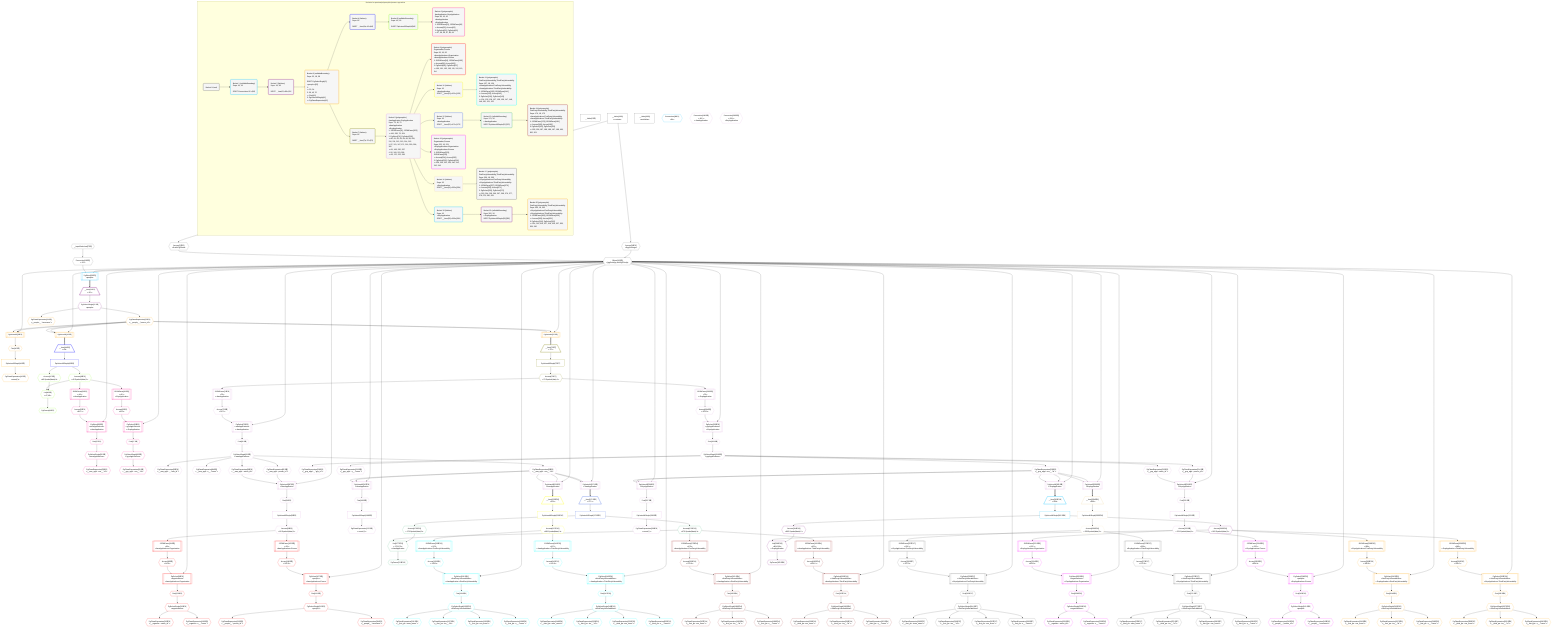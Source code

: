 %%{init: {'themeVariables': { 'fontSize': '12px'}}}%%
graph TD
    classDef path fill:#eee,stroke:#000,color:#000
    classDef plan fill:#fff,stroke-width:1px,color:#000
    classDef itemplan fill:#fff,stroke-width:2px,color:#000
    classDef unbatchedplan fill:#dff,stroke-width:1px,color:#000
    classDef sideeffectplan fill:#fcc,stroke-width:2px,color:#000
    classDef bucket fill:#f6f6f6,color:#000,stroke-width:2px,text-align:left


    %% define steps
    __Value0["__Value[0∈0]"]:::plan
    __Value3["__Value[3∈0]<br />ᐸcontextᐳ"]:::plan
    __Value5["__Value[5∈0]<br />ᐸrootValueᐳ"]:::plan
    __InputStaticLeaf7{{"__InputStaticLeaf[7∈0]"}}:::plan
    Access16{{"Access[16∈0]<br />ᐸ3.pgSettingsᐳ"}}:::plan
    Access17{{"Access[17∈0]<br />ᐸ3.withPgClientᐳ"}}:::plan
    Object18{{"Object[18∈0]<br />ᐸ{pgSettings,withPgClient}ᐳ"}}:::plan
    Connection19{{"Connection[19∈0]<br />ᐸ15ᐳ"}}:::plan
    PgSelect20[["PgSelect[20∈1]<br />ᐸpeopleᐳ"]]:::plan
    __Item21[/"__Item[21∈2]<br />ᐸ20ᐳ"\]:::itemplan
    PgSelectSingle22{{"PgSelectSingle[22∈2]<br />ᐸpeopleᐳ"}}:::plan
    PgClassExpression23{{"PgClassExpression[23∈3]<br />ᐸ__people__.”person_id”ᐳ"}}:::plan
    PgClassExpression24{{"PgClassExpression[24∈3]<br />ᐸ__people__.”username”ᐳ"}}:::plan
    Connection38{{"Connection[38∈1]<br />ᐸ34ᐳ"}}:::plan
    PgUnionAll39[["PgUnionAll[39∈3]"]]:::plan
    First40{{"First[40∈3]"}}:::plan
    PgUnionAllSingle41["PgUnionAllSingle[41∈3]"]:::plan
    PgClassExpression42{{"PgClassExpression[42∈3]<br />ᐸcount(*)ᐳ"}}:::plan
    PgUnionAll43[["PgUnionAll[43∈3]"]]:::plan
    __Item44[/"__Item[44∈4]<br />ᐸ43ᐳ"\]:::itemplan
    PgUnionAllSingle45["PgUnionAllSingle[45∈4]"]:::plan
    Access47{{"Access[47∈5]<br />ᐸ45.Symbol(data).0ᐳ"}}:::plan
    Access48{{"Access[48∈5]<br />ᐸ45.Symbol(data).1ᐳ"}}:::plan
    List49{{"List[49∈5]<br />ᐸ47,48ᐳ"}}:::plan
    PgCursor46{{"PgCursor[46∈5]"}}:::plan
    JSONParse51[["JSONParse[51∈6]<br />ᐸ48ᐳ<br />ᐳAwsApplication"]]:::plan
    Access52{{"Access[52∈6]<br />ᐸ51.0ᐳ"}}:::plan
    PgSelect53[["PgSelect[53∈6]<br />ᐸawsApplicationsᐳ<br />ᐳAwsApplication"]]:::plan
    First57{{"First[57∈6]"}}:::plan
    PgSelectSingle58{{"PgSelectSingle[58∈6]<br />ᐸawsApplicationsᐳ"}}:::plan
    PgClassExpression59{{"PgClassExpression[59∈6]<br />ᐸ__aws_appl...ons__.”id”ᐳ"}}:::plan
    JSONParse61[["JSONParse[61∈6]<br />ᐸ48ᐳ<br />ᐳGcpApplication"]]:::plan
    Access62{{"Access[62∈6]<br />ᐸ61.0ᐳ"}}:::plan
    PgSelect63[["PgSelect[63∈6]<br />ᐸgcpApplicationsᐳ<br />ᐳGcpApplication"]]:::plan
    First67{{"First[67∈6]"}}:::plan
    PgSelectSingle68{{"PgSelectSingle[68∈6]<br />ᐸgcpApplicationsᐳ"}}:::plan
    PgClassExpression69{{"PgClassExpression[69∈6]<br />ᐸ__gcp_appl...ons__.”id”ᐳ"}}:::plan
    PgUnionAll70[["PgUnionAll[70∈3]"]]:::plan
    __Item71[/"__Item[71∈7]<br />ᐸ70ᐳ"\]:::itemplan
    PgUnionAllSingle72["PgUnionAllSingle[72∈7]"]:::plan
    Access73{{"Access[73∈7]<br />ᐸ72.Symbol(data).1ᐳ"}}:::plan
    JSONParse74[["JSONParse[74∈8]<br />ᐸ73ᐳ<br />ᐳAwsApplication"]]:::plan
    Access75{{"Access[75∈8]<br />ᐸ74.0ᐳ"}}:::plan
    PgSelect76[["PgSelect[76∈8]<br />ᐸawsApplicationsᐳ<br />ᐳAwsApplication"]]:::plan
    First80{{"First[80∈8]"}}:::plan
    PgSelectSingle81{{"PgSelectSingle[81∈8]<br />ᐸawsApplicationsᐳ"}}:::plan
    PgClassExpression82{{"PgClassExpression[82∈8]<br />ᐸ__aws_appl..._.”aws_id”ᐳ"}}:::plan
    PgClassExpression83{{"PgClassExpression[83∈8]<br />ᐸ__aws_appl...ons__.”id”ᐳ"}}:::plan
    PgClassExpression84{{"PgClassExpression[84∈8]<br />ᐸ__aws_appl...s__.”name”ᐳ"}}:::plan
    PgClassExpression85{{"PgClassExpression[85∈8]<br />ᐸ__aws_appl...person_id”ᐳ"}}:::plan
    PgClassExpression86{{"PgClassExpression[86∈8]<br />ᐸ__aws_appl...zation_id”ᐳ"}}:::plan
    PgUnionAll87[["PgUnionAll[87∈8]<br />ᐳAwsApplication"]]:::plan
    First91{{"First[91∈8]"}}:::plan
    PgUnionAllSingle92["PgUnionAllSingle[92∈8]"]:::plan
    Access93{{"Access[93∈8]<br />ᐸ92.Symbol(data).1ᐳ"}}:::plan
    JSONParse94[["JSONParse[94∈9]<br />ᐸ93ᐳ<br />ᐳAwsApplicationᐳOrganization"]]:::plan
    Access95{{"Access[95∈9]<br />ᐸ94.0ᐳ"}}:::plan
    PgSelect96[["PgSelect[96∈9]<br />ᐸorganizationsᐳ<br />ᐳAwsApplicationᐳOrganization"]]:::plan
    First100{{"First[100∈9]"}}:::plan
    PgSelectSingle101{{"PgSelectSingle[101∈9]<br />ᐸorganizationsᐳ"}}:::plan
    PgClassExpression102{{"PgClassExpression[102∈9]<br />ᐸ__organiza...zation_id”ᐳ"}}:::plan
    PgClassExpression103{{"PgClassExpression[103∈9]<br />ᐸ__organiza...s__.”name”ᐳ"}}:::plan
    JSONParse105[["JSONParse[105∈9]<br />ᐸ93ᐳ<br />ᐳAwsApplicationᐳPerson"]]:::plan
    Access106{{"Access[106∈9]<br />ᐸ105.0ᐳ"}}:::plan
    PgSelect107[["PgSelect[107∈9]<br />ᐸpeopleᐳ<br />ᐳAwsApplicationᐳPerson"]]:::plan
    First111{{"First[111∈9]"}}:::plan
    PgSelectSingle112{{"PgSelectSingle[112∈9]<br />ᐸpeopleᐳ"}}:::plan
    PgClassExpression113{{"PgClassExpression[113∈9]<br />ᐸ__people__.”person_id”ᐳ"}}:::plan
    PgClassExpression114{{"PgClassExpression[114∈9]<br />ᐸ__people__.”username”ᐳ"}}:::plan
    PgUnionAll121[["PgUnionAll[121∈8]<br />ᐳAwsApplication"]]:::plan
    __Item125[/"__Item[125∈10]<br />ᐸ121ᐳ"\]:::itemplan
    PgUnionAllSingle126["PgUnionAllSingle[126∈10]"]:::plan
    Access127{{"Access[127∈10]<br />ᐸ126.Symbol(data).1ᐳ"}}:::plan
    JSONParse128[["JSONParse[128∈11]<br />ᐸ127ᐳ<br />ᐳAwsApplicationᐳFirstPartyVulnerability"]]:::plan
    Access129{{"Access[129∈11]<br />ᐸ128.0ᐳ"}}:::plan
    PgSelect130[["PgSelect[130∈11]<br />ᐸfirstPartyVulnerabilitiesᐳ<br />ᐳAwsApplicationᐳFirstPartyVulnerability"]]:::plan
    First134{{"First[134∈11]"}}:::plan
    PgSelectSingle135{{"PgSelectSingle[135∈11]<br />ᐸfirstPartyVulnerabilitiesᐳ"}}:::plan
    PgClassExpression136{{"PgClassExpression[136∈11]<br />ᐸ__first_pa...team_name”ᐳ"}}:::plan
    PgClassExpression137{{"PgClassExpression[137∈11]<br />ᐸ__first_pa...ies__.”id”ᐳ"}}:::plan
    PgClassExpression138{{"PgClassExpression[138∈11]<br />ᐸ__first_pa...vss_score”ᐳ"}}:::plan
    PgClassExpression139{{"PgClassExpression[139∈11]<br />ᐸ__first_pa...s__.”name”ᐳ"}}:::plan
    JSONParse141[["JSONParse[141∈11]<br />ᐸ127ᐳ<br />ᐳAwsApplicationᐳThirdPartyVulnerability"]]:::plan
    Access142{{"Access[142∈11]<br />ᐸ141.0ᐳ"}}:::plan
    PgSelect143[["PgSelect[143∈11]<br />ᐸthirdPartyVulnerabilitiesᐳ<br />ᐳAwsApplicationᐳThirdPartyVulnerability"]]:::plan
    First147{{"First[147∈11]"}}:::plan
    PgSelectSingle148{{"PgSelectSingle[148∈11]<br />ᐸthirdPartyVulnerabilitiesᐳ"}}:::plan
    PgClassExpression149{{"PgClassExpression[149∈11]<br />ᐸ__third_pa...ndor_name”ᐳ"}}:::plan
    PgClassExpression150{{"PgClassExpression[150∈11]<br />ᐸ__third_pa...ies__.”id”ᐳ"}}:::plan
    PgClassExpression151{{"PgClassExpression[151∈11]<br />ᐸ__third_pa...vss_score”ᐳ"}}:::plan
    PgClassExpression152{{"PgClassExpression[152∈11]<br />ᐸ__third_pa...s__.”name”ᐳ"}}:::plan
    Connection166{{"Connection[166∈8]<br />ᐸ162ᐳ<br />ᐳAwsApplication"}}:::plan
    PgUnionAll167[["PgUnionAll[167∈8]<br />ᐳAwsApplication"]]:::plan
    First168{{"First[168∈8]"}}:::plan
    PgUnionAllSingle169["PgUnionAllSingle[169∈8]"]:::plan
    PgClassExpression170{{"PgClassExpression[170∈8]<br />ᐸcount(*)ᐳ"}}:::plan
    PgUnionAll171[["PgUnionAll[171∈8]<br />ᐳAwsApplication"]]:::plan
    __Item172[/"__Item[172∈12]<br />ᐸ171ᐳ"\]:::itemplan
    PgUnionAllSingle173["PgUnionAllSingle[173∈12]"]:::plan
    Access175{{"Access[175∈13]<br />ᐸ173.Symbol(data).0ᐳ"}}:::plan
    Access176{{"Access[176∈13]<br />ᐸ173.Symbol(data).1ᐳ"}}:::plan
    List177{{"List[177∈13]<br />ᐸ175,176ᐳ<br />ᐳAwsApplication"}}:::plan
    PgCursor174{{"PgCursor[174∈13]"}}:::plan
    JSONParse179[["JSONParse[179∈14]<br />ᐸ176ᐳ<br />ᐳAwsApplicationᐳFirstPartyVulnerability"]]:::plan
    Access180{{"Access[180∈14]<br />ᐸ179.0ᐳ"}}:::plan
    PgSelect181[["PgSelect[181∈14]<br />ᐸfirstPartyVulnerabilitiesᐳ<br />ᐳAwsApplicationᐳFirstPartyVulnerability"]]:::plan
    First185{{"First[185∈14]"}}:::plan
    PgSelectSingle186{{"PgSelectSingle[186∈14]<br />ᐸfirstPartyVulnerabilitiesᐳ"}}:::plan
    PgClassExpression187{{"PgClassExpression[187∈14]<br />ᐸ__first_pa...vss_score”ᐳ"}}:::plan
    PgClassExpression188{{"PgClassExpression[188∈14]<br />ᐸ__first_pa...ies__.”id”ᐳ"}}:::plan
    PgClassExpression189{{"PgClassExpression[189∈14]<br />ᐸ__first_pa...s__.”name”ᐳ"}}:::plan
    JSONParse191[["JSONParse[191∈14]<br />ᐸ176ᐳ<br />ᐳAwsApplicationᐳThirdPartyVulnerability"]]:::plan
    Access192{{"Access[192∈14]<br />ᐸ191.0ᐳ"}}:::plan
    PgSelect193[["PgSelect[193∈14]<br />ᐸthirdPartyVulnerabilitiesᐳ<br />ᐳAwsApplicationᐳThirdPartyVulnerability"]]:::plan
    First197{{"First[197∈14]"}}:::plan
    PgSelectSingle198{{"PgSelectSingle[198∈14]<br />ᐸthirdPartyVulnerabilitiesᐳ"}}:::plan
    PgClassExpression199{{"PgClassExpression[199∈14]<br />ᐸ__third_pa...vss_score”ᐳ"}}:::plan
    PgClassExpression200{{"PgClassExpression[200∈14]<br />ᐸ__third_pa...ies__.”id”ᐳ"}}:::plan
    PgClassExpression201{{"PgClassExpression[201∈14]<br />ᐸ__third_pa...s__.”name”ᐳ"}}:::plan
    JSONParse203[["JSONParse[203∈8]<br />ᐸ73ᐳ<br />ᐳGcpApplication"]]:::plan
    Access204{{"Access[204∈8]<br />ᐸ203.0ᐳ"}}:::plan
    PgSelect205[["PgSelect[205∈8]<br />ᐸgcpApplicationsᐳ<br />ᐳGcpApplication"]]:::plan
    First209{{"First[209∈8]"}}:::plan
    PgSelectSingle210{{"PgSelectSingle[210∈8]<br />ᐸgcpApplicationsᐳ"}}:::plan
    PgClassExpression211{{"PgClassExpression[211∈8]<br />ᐸ__gcp_appl..._.”gcp_id”ᐳ"}}:::plan
    PgClassExpression212{{"PgClassExpression[212∈8]<br />ᐸ__gcp_appl...ons__.”id”ᐳ"}}:::plan
    PgClassExpression213{{"PgClassExpression[213∈8]<br />ᐸ__gcp_appl...s__.”name”ᐳ"}}:::plan
    PgClassExpression214{{"PgClassExpression[214∈8]<br />ᐸ__gcp_appl...person_id”ᐳ"}}:::plan
    PgClassExpression215{{"PgClassExpression[215∈8]<br />ᐸ__gcp_appl...zation_id”ᐳ"}}:::plan
    PgUnionAll216[["PgUnionAll[216∈8]<br />ᐳGcpApplication"]]:::plan
    First220{{"First[220∈8]"}}:::plan
    PgUnionAllSingle221["PgUnionAllSingle[221∈8]"]:::plan
    Access222{{"Access[222∈8]<br />ᐸ221.Symbol(data).1ᐳ"}}:::plan
    JSONParse223[["JSONParse[223∈15]<br />ᐸ222ᐳ<br />ᐳGcpApplicationᐳOrganization"]]:::plan
    Access224{{"Access[224∈15]<br />ᐸ223.0ᐳ"}}:::plan
    PgSelect225[["PgSelect[225∈15]<br />ᐸorganizationsᐳ<br />ᐳGcpApplicationᐳOrganization"]]:::plan
    First229{{"First[229∈15]"}}:::plan
    PgSelectSingle230{{"PgSelectSingle[230∈15]<br />ᐸorganizationsᐳ"}}:::plan
    PgClassExpression231{{"PgClassExpression[231∈15]<br />ᐸ__organiza...zation_id”ᐳ"}}:::plan
    PgClassExpression232{{"PgClassExpression[232∈15]<br />ᐸ__organiza...s__.”name”ᐳ"}}:::plan
    JSONParse234[["JSONParse[234∈15]<br />ᐸ222ᐳ<br />ᐳGcpApplicationᐳPerson"]]:::plan
    Access235{{"Access[235∈15]<br />ᐸ234.0ᐳ"}}:::plan
    PgSelect236[["PgSelect[236∈15]<br />ᐸpeopleᐳ<br />ᐳGcpApplicationᐳPerson"]]:::plan
    First240{{"First[240∈15]"}}:::plan
    PgSelectSingle241{{"PgSelectSingle[241∈15]<br />ᐸpeopleᐳ"}}:::plan
    PgClassExpression242{{"PgClassExpression[242∈15]<br />ᐸ__people__.”person_id”ᐳ"}}:::plan
    PgClassExpression243{{"PgClassExpression[243∈15]<br />ᐸ__people__.”username”ᐳ"}}:::plan
    PgUnionAll250[["PgUnionAll[250∈8]<br />ᐳGcpApplication"]]:::plan
    __Item254[/"__Item[254∈16]<br />ᐸ250ᐳ"\]:::itemplan
    PgUnionAllSingle255["PgUnionAllSingle[255∈16]"]:::plan
    Access256{{"Access[256∈16]<br />ᐸ255.Symbol(data).1ᐳ"}}:::plan
    JSONParse257[["JSONParse[257∈17]<br />ᐸ256ᐳ<br />ᐳGcpApplicationᐳFirstPartyVulnerability"]]:::plan
    Access258{{"Access[258∈17]<br />ᐸ257.0ᐳ"}}:::plan
    PgSelect259[["PgSelect[259∈17]<br />ᐸfirstPartyVulnerabilitiesᐳ<br />ᐳGcpApplicationᐳFirstPartyVulnerability"]]:::plan
    First263{{"First[263∈17]"}}:::plan
    PgSelectSingle264{{"PgSelectSingle[264∈17]<br />ᐸfirstPartyVulnerabilitiesᐳ"}}:::plan
    PgClassExpression265{{"PgClassExpression[265∈17]<br />ᐸ__first_pa...team_name”ᐳ"}}:::plan
    PgClassExpression266{{"PgClassExpression[266∈17]<br />ᐸ__first_pa...ies__.”id”ᐳ"}}:::plan
    PgClassExpression267{{"PgClassExpression[267∈17]<br />ᐸ__first_pa...vss_score”ᐳ"}}:::plan
    PgClassExpression268{{"PgClassExpression[268∈17]<br />ᐸ__first_pa...s__.”name”ᐳ"}}:::plan
    JSONParse270[["JSONParse[270∈17]<br />ᐸ256ᐳ<br />ᐳGcpApplicationᐳThirdPartyVulnerability"]]:::plan
    Access271{{"Access[271∈17]<br />ᐸ270.0ᐳ"}}:::plan
    PgSelect272[["PgSelect[272∈17]<br />ᐸthirdPartyVulnerabilitiesᐳ<br />ᐳGcpApplicationᐳThirdPartyVulnerability"]]:::plan
    First276{{"First[276∈17]"}}:::plan
    PgSelectSingle277{{"PgSelectSingle[277∈17]<br />ᐸthirdPartyVulnerabilitiesᐳ"}}:::plan
    PgClassExpression278{{"PgClassExpression[278∈17]<br />ᐸ__third_pa...ndor_name”ᐳ"}}:::plan
    PgClassExpression279{{"PgClassExpression[279∈17]<br />ᐸ__third_pa...ies__.”id”ᐳ"}}:::plan
    PgClassExpression280{{"PgClassExpression[280∈17]<br />ᐸ__third_pa...vss_score”ᐳ"}}:::plan
    PgClassExpression281{{"PgClassExpression[281∈17]<br />ᐸ__third_pa...s__.”name”ᐳ"}}:::plan
    Connection295{{"Connection[295∈8]<br />ᐸ291ᐳ<br />ᐳGcpApplication"}}:::plan
    PgUnionAll296[["PgUnionAll[296∈8]<br />ᐳGcpApplication"]]:::plan
    First297{{"First[297∈8]"}}:::plan
    PgUnionAllSingle298["PgUnionAllSingle[298∈8]"]:::plan
    PgClassExpression299{{"PgClassExpression[299∈8]<br />ᐸcount(*)ᐳ"}}:::plan
    PgUnionAll300[["PgUnionAll[300∈8]<br />ᐳGcpApplication"]]:::plan
    __Item301[/"__Item[301∈18]<br />ᐸ300ᐳ"\]:::itemplan
    PgUnionAllSingle302["PgUnionAllSingle[302∈18]"]:::plan
    Access304{{"Access[304∈19]<br />ᐸ302.Symbol(data).0ᐳ"}}:::plan
    Access305{{"Access[305∈19]<br />ᐸ302.Symbol(data).1ᐳ"}}:::plan
    List306{{"List[306∈19]<br />ᐸ304,305ᐳ<br />ᐳGcpApplication"}}:::plan
    PgCursor303{{"PgCursor[303∈19]"}}:::plan
    JSONParse308[["JSONParse[308∈20]<br />ᐸ305ᐳ<br />ᐳGcpApplicationᐳFirstPartyVulnerability"]]:::plan
    Access309{{"Access[309∈20]<br />ᐸ308.0ᐳ"}}:::plan
    PgSelect310[["PgSelect[310∈20]<br />ᐸfirstPartyVulnerabilitiesᐳ<br />ᐳGcpApplicationᐳFirstPartyVulnerability"]]:::plan
    First314{{"First[314∈20]"}}:::plan
    PgSelectSingle315{{"PgSelectSingle[315∈20]<br />ᐸfirstPartyVulnerabilitiesᐳ"}}:::plan
    PgClassExpression316{{"PgClassExpression[316∈20]<br />ᐸ__first_pa...vss_score”ᐳ"}}:::plan
    PgClassExpression317{{"PgClassExpression[317∈20]<br />ᐸ__first_pa...ies__.”id”ᐳ"}}:::plan
    PgClassExpression318{{"PgClassExpression[318∈20]<br />ᐸ__first_pa...s__.”name”ᐳ"}}:::plan
    JSONParse320[["JSONParse[320∈20]<br />ᐸ305ᐳ<br />ᐳGcpApplicationᐳThirdPartyVulnerability"]]:::plan
    Access321{{"Access[321∈20]<br />ᐸ320.0ᐳ"}}:::plan
    PgSelect322[["PgSelect[322∈20]<br />ᐸthirdPartyVulnerabilitiesᐳ<br />ᐳGcpApplicationᐳThirdPartyVulnerability"]]:::plan
    First326{{"First[326∈20]"}}:::plan
    PgSelectSingle327{{"PgSelectSingle[327∈20]<br />ᐸthirdPartyVulnerabilitiesᐳ"}}:::plan
    PgClassExpression328{{"PgClassExpression[328∈20]<br />ᐸ__third_pa...vss_score”ᐳ"}}:::plan
    PgClassExpression329{{"PgClassExpression[329∈20]<br />ᐸ__third_pa...ies__.”id”ᐳ"}}:::plan
    PgClassExpression330{{"PgClassExpression[330∈20]<br />ᐸ__third_pa...s__.”name”ᐳ"}}:::plan

    %% plan dependencies
    __Value3 --> Access16
    __Value3 --> Access17
    Access16 & Access17 --> Object18
    __InputStaticLeaf7 --> Connection19
    Object18 & Connection19 --> PgSelect20
    PgSelect20 ==> __Item21
    __Item21 --> PgSelectSingle22
    PgSelectSingle22 --> PgClassExpression23
    PgSelectSingle22 --> PgClassExpression24
    Object18 & PgClassExpression23 & PgClassExpression23 --> PgUnionAll39
    PgUnionAll39 --> First40
    First40 --> PgUnionAllSingle41
    PgUnionAllSingle41 --> PgClassExpression42
    Object18 & PgClassExpression23 & PgClassExpression23 --> PgUnionAll43
    PgUnionAll43 ==> __Item44
    __Item44 --> PgUnionAllSingle45
    PgUnionAllSingle45 --> Access47
    PgUnionAllSingle45 --> Access48
    Access47 & Access48 --> List49
    List49 --> PgCursor46
    Access48 --> JSONParse51
    JSONParse51 --> Access52
    Object18 & Access52 --> PgSelect53
    PgSelect53 --> First57
    First57 --> PgSelectSingle58
    PgSelectSingle58 --> PgClassExpression59
    Access48 --> JSONParse61
    JSONParse61 --> Access62
    Object18 & Access62 --> PgSelect63
    PgSelect63 --> First67
    First67 --> PgSelectSingle68
    PgSelectSingle68 --> PgClassExpression69
    Object18 & PgClassExpression23 & PgClassExpression23 --> PgUnionAll70
    PgUnionAll70 ==> __Item71
    __Item71 --> PgUnionAllSingle72
    PgUnionAllSingle72 --> Access73
    Access73 --> JSONParse74
    JSONParse74 --> Access75
    Object18 & Access75 --> PgSelect76
    PgSelect76 --> First80
    First80 --> PgSelectSingle81
    PgSelectSingle81 --> PgClassExpression82
    PgSelectSingle81 --> PgClassExpression83
    PgSelectSingle81 --> PgClassExpression84
    PgSelectSingle81 --> PgClassExpression85
    PgSelectSingle81 --> PgClassExpression86
    Object18 & PgClassExpression85 & PgClassExpression86 --> PgUnionAll87
    PgUnionAll87 --> First91
    First91 --> PgUnionAllSingle92
    PgUnionAllSingle92 --> Access93
    Access93 --> JSONParse94
    JSONParse94 --> Access95
    Object18 & Access95 --> PgSelect96
    PgSelect96 --> First100
    First100 --> PgSelectSingle101
    PgSelectSingle101 --> PgClassExpression102
    PgSelectSingle101 --> PgClassExpression103
    Access93 --> JSONParse105
    JSONParse105 --> Access106
    Object18 & Access106 --> PgSelect107
    PgSelect107 --> First111
    First111 --> PgSelectSingle112
    PgSelectSingle112 --> PgClassExpression113
    PgSelectSingle112 --> PgClassExpression114
    Object18 & PgClassExpression83 & PgClassExpression83 --> PgUnionAll121
    PgUnionAll121 ==> __Item125
    __Item125 --> PgUnionAllSingle126
    PgUnionAllSingle126 --> Access127
    Access127 --> JSONParse128
    JSONParse128 --> Access129
    Object18 & Access129 --> PgSelect130
    PgSelect130 --> First134
    First134 --> PgSelectSingle135
    PgSelectSingle135 --> PgClassExpression136
    PgSelectSingle135 --> PgClassExpression137
    PgSelectSingle135 --> PgClassExpression138
    PgSelectSingle135 --> PgClassExpression139
    Access127 --> JSONParse141
    JSONParse141 --> Access142
    Object18 & Access142 --> PgSelect143
    PgSelect143 --> First147
    First147 --> PgSelectSingle148
    PgSelectSingle148 --> PgClassExpression149
    PgSelectSingle148 --> PgClassExpression150
    PgSelectSingle148 --> PgClassExpression151
    PgSelectSingle148 --> PgClassExpression152
    Object18 & PgClassExpression83 & PgClassExpression83 --> PgUnionAll167
    PgUnionAll167 --> First168
    First168 --> PgUnionAllSingle169
    PgUnionAllSingle169 --> PgClassExpression170
    Object18 & PgClassExpression83 & PgClassExpression83 --> PgUnionAll171
    PgUnionAll171 ==> __Item172
    __Item172 --> PgUnionAllSingle173
    PgUnionAllSingle173 --> Access175
    PgUnionAllSingle173 --> Access176
    Access175 & Access176 --> List177
    List177 --> PgCursor174
    Access176 --> JSONParse179
    JSONParse179 --> Access180
    Object18 & Access180 --> PgSelect181
    PgSelect181 --> First185
    First185 --> PgSelectSingle186
    PgSelectSingle186 --> PgClassExpression187
    PgSelectSingle186 --> PgClassExpression188
    PgSelectSingle186 --> PgClassExpression189
    Access176 --> JSONParse191
    JSONParse191 --> Access192
    Object18 & Access192 --> PgSelect193
    PgSelect193 --> First197
    First197 --> PgSelectSingle198
    PgSelectSingle198 --> PgClassExpression199
    PgSelectSingle198 --> PgClassExpression200
    PgSelectSingle198 --> PgClassExpression201
    Access73 --> JSONParse203
    JSONParse203 --> Access204
    Object18 & Access204 --> PgSelect205
    PgSelect205 --> First209
    First209 --> PgSelectSingle210
    PgSelectSingle210 --> PgClassExpression211
    PgSelectSingle210 --> PgClassExpression212
    PgSelectSingle210 --> PgClassExpression213
    PgSelectSingle210 --> PgClassExpression214
    PgSelectSingle210 --> PgClassExpression215
    Object18 & PgClassExpression214 & PgClassExpression215 --> PgUnionAll216
    PgUnionAll216 --> First220
    First220 --> PgUnionAllSingle221
    PgUnionAllSingle221 --> Access222
    Access222 --> JSONParse223
    JSONParse223 --> Access224
    Object18 & Access224 --> PgSelect225
    PgSelect225 --> First229
    First229 --> PgSelectSingle230
    PgSelectSingle230 --> PgClassExpression231
    PgSelectSingle230 --> PgClassExpression232
    Access222 --> JSONParse234
    JSONParse234 --> Access235
    Object18 & Access235 --> PgSelect236
    PgSelect236 --> First240
    First240 --> PgSelectSingle241
    PgSelectSingle241 --> PgClassExpression242
    PgSelectSingle241 --> PgClassExpression243
    Object18 & PgClassExpression212 & PgClassExpression212 --> PgUnionAll250
    PgUnionAll250 ==> __Item254
    __Item254 --> PgUnionAllSingle255
    PgUnionAllSingle255 --> Access256
    Access256 --> JSONParse257
    JSONParse257 --> Access258
    Object18 & Access258 --> PgSelect259
    PgSelect259 --> First263
    First263 --> PgSelectSingle264
    PgSelectSingle264 --> PgClassExpression265
    PgSelectSingle264 --> PgClassExpression266
    PgSelectSingle264 --> PgClassExpression267
    PgSelectSingle264 --> PgClassExpression268
    Access256 --> JSONParse270
    JSONParse270 --> Access271
    Object18 & Access271 --> PgSelect272
    PgSelect272 --> First276
    First276 --> PgSelectSingle277
    PgSelectSingle277 --> PgClassExpression278
    PgSelectSingle277 --> PgClassExpression279
    PgSelectSingle277 --> PgClassExpression280
    PgSelectSingle277 --> PgClassExpression281
    Object18 & PgClassExpression212 & PgClassExpression212 --> PgUnionAll296
    PgUnionAll296 --> First297
    First297 --> PgUnionAllSingle298
    PgUnionAllSingle298 --> PgClassExpression299
    Object18 & PgClassExpression212 & PgClassExpression212 --> PgUnionAll300
    PgUnionAll300 ==> __Item301
    __Item301 --> PgUnionAllSingle302
    PgUnionAllSingle302 --> Access304
    PgUnionAllSingle302 --> Access305
    Access304 & Access305 --> List306
    List306 --> PgCursor303
    Access305 --> JSONParse308
    JSONParse308 --> Access309
    Object18 & Access309 --> PgSelect310
    PgSelect310 --> First314
    First314 --> PgSelectSingle315
    PgSelectSingle315 --> PgClassExpression316
    PgSelectSingle315 --> PgClassExpression317
    PgSelectSingle315 --> PgClassExpression318
    Access305 --> JSONParse320
    JSONParse320 --> Access321
    Object18 & Access321 --> PgSelect322
    PgSelect322 --> First326
    First326 --> PgSelectSingle327
    PgSelectSingle327 --> PgClassExpression328
    PgSelectSingle327 --> PgClassExpression329
    PgSelectSingle327 --> PgClassExpression330

    subgraph "Buckets for queries/polymorphic/person-app-vulns"
    Bucket0("Bucket 0 (root)"):::bucket
    classDef bucket0 stroke:#696969
    class Bucket0,__Value0,__Value3,__Value5,__InputStaticLeaf7,Access16,Access17,Object18,Connection19 bucket0
    Bucket1("Bucket 1 (nullableBoundary)<br />Deps: 18, 19<br /><br />ROOT Connectionᐸ15ᐳ[19]"):::bucket
    classDef bucket1 stroke:#00bfff
    class Bucket1,PgSelect20,Connection38 bucket1
    Bucket2("Bucket 2 (listItem)<br />Deps: 18, 38<br /><br />ROOT __Item{2}ᐸ20ᐳ[21]"):::bucket
    classDef bucket2 stroke:#7f007f
    class Bucket2,__Item21,PgSelectSingle22 bucket2
    Bucket3("Bucket 3 (nullableBoundary)<br />Deps: 22, 18, 38<br /><br />ROOT PgSelectSingle{2}ᐸpeopleᐳ[22]<br />1: <br />ᐳ: 23, 24<br />2: 39, 43, 70<br />ᐳ: First[40]<br />3: PgUnionAllSingle[41]<br />ᐳ: PgClassExpression[42]"):::bucket
    classDef bucket3 stroke:#ffa500
    class Bucket3,PgClassExpression23,PgClassExpression24,PgUnionAll39,First40,PgUnionAllSingle41,PgClassExpression42,PgUnionAll43,PgUnionAll70 bucket3
    Bucket4("Bucket 4 (listItem)<br />Deps: 18<br /><br />ROOT __Item{4}ᐸ43ᐳ[44]"):::bucket
    classDef bucket4 stroke:#0000ff
    class Bucket4,__Item44,PgUnionAllSingle45 bucket4
    Bucket5("Bucket 5 (nullableBoundary)<br />Deps: 45, 18<br /><br />ROOT PgUnionAllSingle{4}[45]"):::bucket
    classDef bucket5 stroke:#7fff00
    class Bucket5,PgCursor46,Access47,Access48,List49 bucket5
    Bucket6("Bucket 6 (polymorphic)<br />AwsApplication,GcpApplication<br />Deps: 48, 18, 45<br />ᐳAwsApplication<br />ᐳGcpApplication<br />1: JSONParse[51], JSONParse[61]<br />ᐳ: Access[52], Access[62]<br />2: PgSelect[53], PgSelect[63]<br />ᐳ: 57, 58, 59, 67, 68, 69"):::bucket
    classDef bucket6 stroke:#ff1493
    class Bucket6,JSONParse51,Access52,PgSelect53,First57,PgSelectSingle58,PgClassExpression59,JSONParse61,Access62,PgSelect63,First67,PgSelectSingle68,PgClassExpression69 bucket6
    Bucket7("Bucket 7 (listItem)<br />Deps: 18<br /><br />ROOT __Item{7}ᐸ70ᐳ[71]"):::bucket
    classDef bucket7 stroke:#808000
    class Bucket7,__Item71,PgUnionAllSingle72,Access73 bucket7
    Bucket8("Bucket 8 (polymorphic)<br />AwsApplication,GcpApplication<br />Deps: 73, 18, 72<br />ᐳAwsApplication<br />ᐳGcpApplication<br />1: JSONParse[74], JSONParse[203]<br />ᐳ: 166, 295, 75, 204<br />2: PgSelect[76], PgSelect[205]<br />ᐳ: 80, 81, 82, 83, 84, 85, 86, 209, 210, 211, 212, 213, 214, 215<br />3: 87, 121, 167, 171, 216, 250, 296, 300<br />ᐳ: 91, 168, 220, 297<br />4: 92, 169, 221, 298<br />ᐳ: 93, 170, 222, 299"):::bucket
    classDef bucket8 stroke:#dda0dd
    class Bucket8,JSONParse74,Access75,PgSelect76,First80,PgSelectSingle81,PgClassExpression82,PgClassExpression83,PgClassExpression84,PgClassExpression85,PgClassExpression86,PgUnionAll87,First91,PgUnionAllSingle92,Access93,PgUnionAll121,Connection166,PgUnionAll167,First168,PgUnionAllSingle169,PgClassExpression170,PgUnionAll171,JSONParse203,Access204,PgSelect205,First209,PgSelectSingle210,PgClassExpression211,PgClassExpression212,PgClassExpression213,PgClassExpression214,PgClassExpression215,PgUnionAll216,First220,PgUnionAllSingle221,Access222,PgUnionAll250,Connection295,PgUnionAll296,First297,PgUnionAllSingle298,PgClassExpression299,PgUnionAll300 bucket8
    Bucket9("Bucket 9 (polymorphic)<br />Organization,Person<br />Deps: 93, 18, 92<br />ᐳAwsApplicationᐳOrganization<br />ᐳAwsApplicationᐳPerson<br />1: JSONParse[94], JSONParse[105]<br />ᐳ: Access[95], Access[106]<br />2: PgSelect[96], PgSelect[107]<br />ᐳ: 100, 101, 102, 103, 111, 112, 113, 114"):::bucket
    classDef bucket9 stroke:#ff0000
    class Bucket9,JSONParse94,Access95,PgSelect96,First100,PgSelectSingle101,PgClassExpression102,PgClassExpression103,JSONParse105,Access106,PgSelect107,First111,PgSelectSingle112,PgClassExpression113,PgClassExpression114 bucket9
    Bucket10("Bucket 10 (listItem)<br />Deps: 18<br />ᐳAwsApplication<br />ROOT __Item{10}ᐸ121ᐳ[125]"):::bucket
    classDef bucket10 stroke:#ffff00
    class Bucket10,__Item125,PgUnionAllSingle126,Access127 bucket10
    Bucket11("Bucket 11 (polymorphic)<br />FirstPartyVulnerability,ThirdPartyVulnerability<br />Deps: 127, 18, 126<br />ᐳAwsApplicationᐳFirstPartyVulnerability<br />ᐳAwsApplicationᐳThirdPartyVulnerability<br />1: JSONParse[128], JSONParse[141]<br />ᐳ: Access[129], Access[142]<br />2: PgSelect[130], PgSelect[143]<br />ᐳ: 134, 135, 136, 137, 138, 139, 147, 148, 149, 150, 151, 152"):::bucket
    classDef bucket11 stroke:#00ffff
    class Bucket11,JSONParse128,Access129,PgSelect130,First134,PgSelectSingle135,PgClassExpression136,PgClassExpression137,PgClassExpression138,PgClassExpression139,JSONParse141,Access142,PgSelect143,First147,PgSelectSingle148,PgClassExpression149,PgClassExpression150,PgClassExpression151,PgClassExpression152 bucket11
    Bucket12("Bucket 12 (listItem)<br />Deps: 18<br />ᐳAwsApplication<br />ROOT __Item{12}ᐸ171ᐳ[172]"):::bucket
    classDef bucket12 stroke:#4169e1
    class Bucket12,__Item172,PgUnionAllSingle173 bucket12
    Bucket13("Bucket 13 (nullableBoundary)<br />Deps: 173, 18<br />ᐳAwsApplication<br />ROOT PgUnionAllSingle{12}[173]"):::bucket
    classDef bucket13 stroke:#3cb371
    class Bucket13,PgCursor174,Access175,Access176,List177 bucket13
    Bucket14("Bucket 14 (polymorphic)<br />FirstPartyVulnerability,ThirdPartyVulnerability<br />Deps: 176, 18, 173<br />ᐳAwsApplicationᐳFirstPartyVulnerability<br />ᐳAwsApplicationᐳThirdPartyVulnerability<br />1: JSONParse[179], JSONParse[191]<br />ᐳ: Access[180], Access[192]<br />2: PgSelect[181], PgSelect[193]<br />ᐳ: 185, 186, 187, 188, 189, 197, 198, 199, 200, 201"):::bucket
    classDef bucket14 stroke:#a52a2a
    class Bucket14,JSONParse179,Access180,PgSelect181,First185,PgSelectSingle186,PgClassExpression187,PgClassExpression188,PgClassExpression189,JSONParse191,Access192,PgSelect193,First197,PgSelectSingle198,PgClassExpression199,PgClassExpression200,PgClassExpression201 bucket14
    Bucket15("Bucket 15 (polymorphic)<br />Organization,Person<br />Deps: 222, 18, 221<br />ᐳGcpApplicationᐳOrganization<br />ᐳGcpApplicationᐳPerson<br />1: JSONParse[223], JSONParse[234]<br />ᐳ: Access[224], Access[235]<br />2: PgSelect[225], PgSelect[236]<br />ᐳ: 229, 230, 231, 232, 240, 241, 242, 243"):::bucket
    classDef bucket15 stroke:#ff00ff
    class Bucket15,JSONParse223,Access224,PgSelect225,First229,PgSelectSingle230,PgClassExpression231,PgClassExpression232,JSONParse234,Access235,PgSelect236,First240,PgSelectSingle241,PgClassExpression242,PgClassExpression243 bucket15
    Bucket16("Bucket 16 (listItem)<br />Deps: 18<br />ᐳGcpApplication<br />ROOT __Item{16}ᐸ250ᐳ[254]"):::bucket
    classDef bucket16 stroke:#f5deb3
    class Bucket16,__Item254,PgUnionAllSingle255,Access256 bucket16
    Bucket17("Bucket 17 (polymorphic)<br />FirstPartyVulnerability,ThirdPartyVulnerability<br />Deps: 256, 18, 255<br />ᐳGcpApplicationᐳFirstPartyVulnerability<br />ᐳGcpApplicationᐳThirdPartyVulnerability<br />1: JSONParse[257], JSONParse[270]<br />ᐳ: Access[258], Access[271]<br />2: PgSelect[259], PgSelect[272]<br />ᐳ: 263, 264, 265, 266, 267, 268, 276, 277, 278, 279, 280, 281"):::bucket
    classDef bucket17 stroke:#696969
    class Bucket17,JSONParse257,Access258,PgSelect259,First263,PgSelectSingle264,PgClassExpression265,PgClassExpression266,PgClassExpression267,PgClassExpression268,JSONParse270,Access271,PgSelect272,First276,PgSelectSingle277,PgClassExpression278,PgClassExpression279,PgClassExpression280,PgClassExpression281 bucket17
    Bucket18("Bucket 18 (listItem)<br />Deps: 18<br />ᐳGcpApplication<br />ROOT __Item{18}ᐸ300ᐳ[301]"):::bucket
    classDef bucket18 stroke:#00bfff
    class Bucket18,__Item301,PgUnionAllSingle302 bucket18
    Bucket19("Bucket 19 (nullableBoundary)<br />Deps: 302, 18<br />ᐳGcpApplication<br />ROOT PgUnionAllSingle{18}[302]"):::bucket
    classDef bucket19 stroke:#7f007f
    class Bucket19,PgCursor303,Access304,Access305,List306 bucket19
    Bucket20("Bucket 20 (polymorphic)<br />FirstPartyVulnerability,ThirdPartyVulnerability<br />Deps: 305, 18, 302<br />ᐳGcpApplicationᐳFirstPartyVulnerability<br />ᐳGcpApplicationᐳThirdPartyVulnerability<br />1: JSONParse[308], JSONParse[320]<br />ᐳ: Access[309], Access[321]<br />2: PgSelect[310], PgSelect[322]<br />ᐳ: 314, 315, 316, 317, 318, 326, 327, 328, 329, 330"):::bucket
    classDef bucket20 stroke:#ffa500
    class Bucket20,JSONParse308,Access309,PgSelect310,First314,PgSelectSingle315,PgClassExpression316,PgClassExpression317,PgClassExpression318,JSONParse320,Access321,PgSelect322,First326,PgSelectSingle327,PgClassExpression328,PgClassExpression329,PgClassExpression330 bucket20
    Bucket0 --> Bucket1
    Bucket1 --> Bucket2
    Bucket2 --> Bucket3
    Bucket3 --> Bucket4 & Bucket7
    Bucket4 --> Bucket5
    Bucket5 --> Bucket6
    Bucket7 --> Bucket8
    Bucket8 --> Bucket9 & Bucket10 & Bucket12 & Bucket15 & Bucket16 & Bucket18
    Bucket10 --> Bucket11
    Bucket12 --> Bucket13
    Bucket13 --> Bucket14
    Bucket16 --> Bucket17
    Bucket18 --> Bucket19
    Bucket19 --> Bucket20
    end